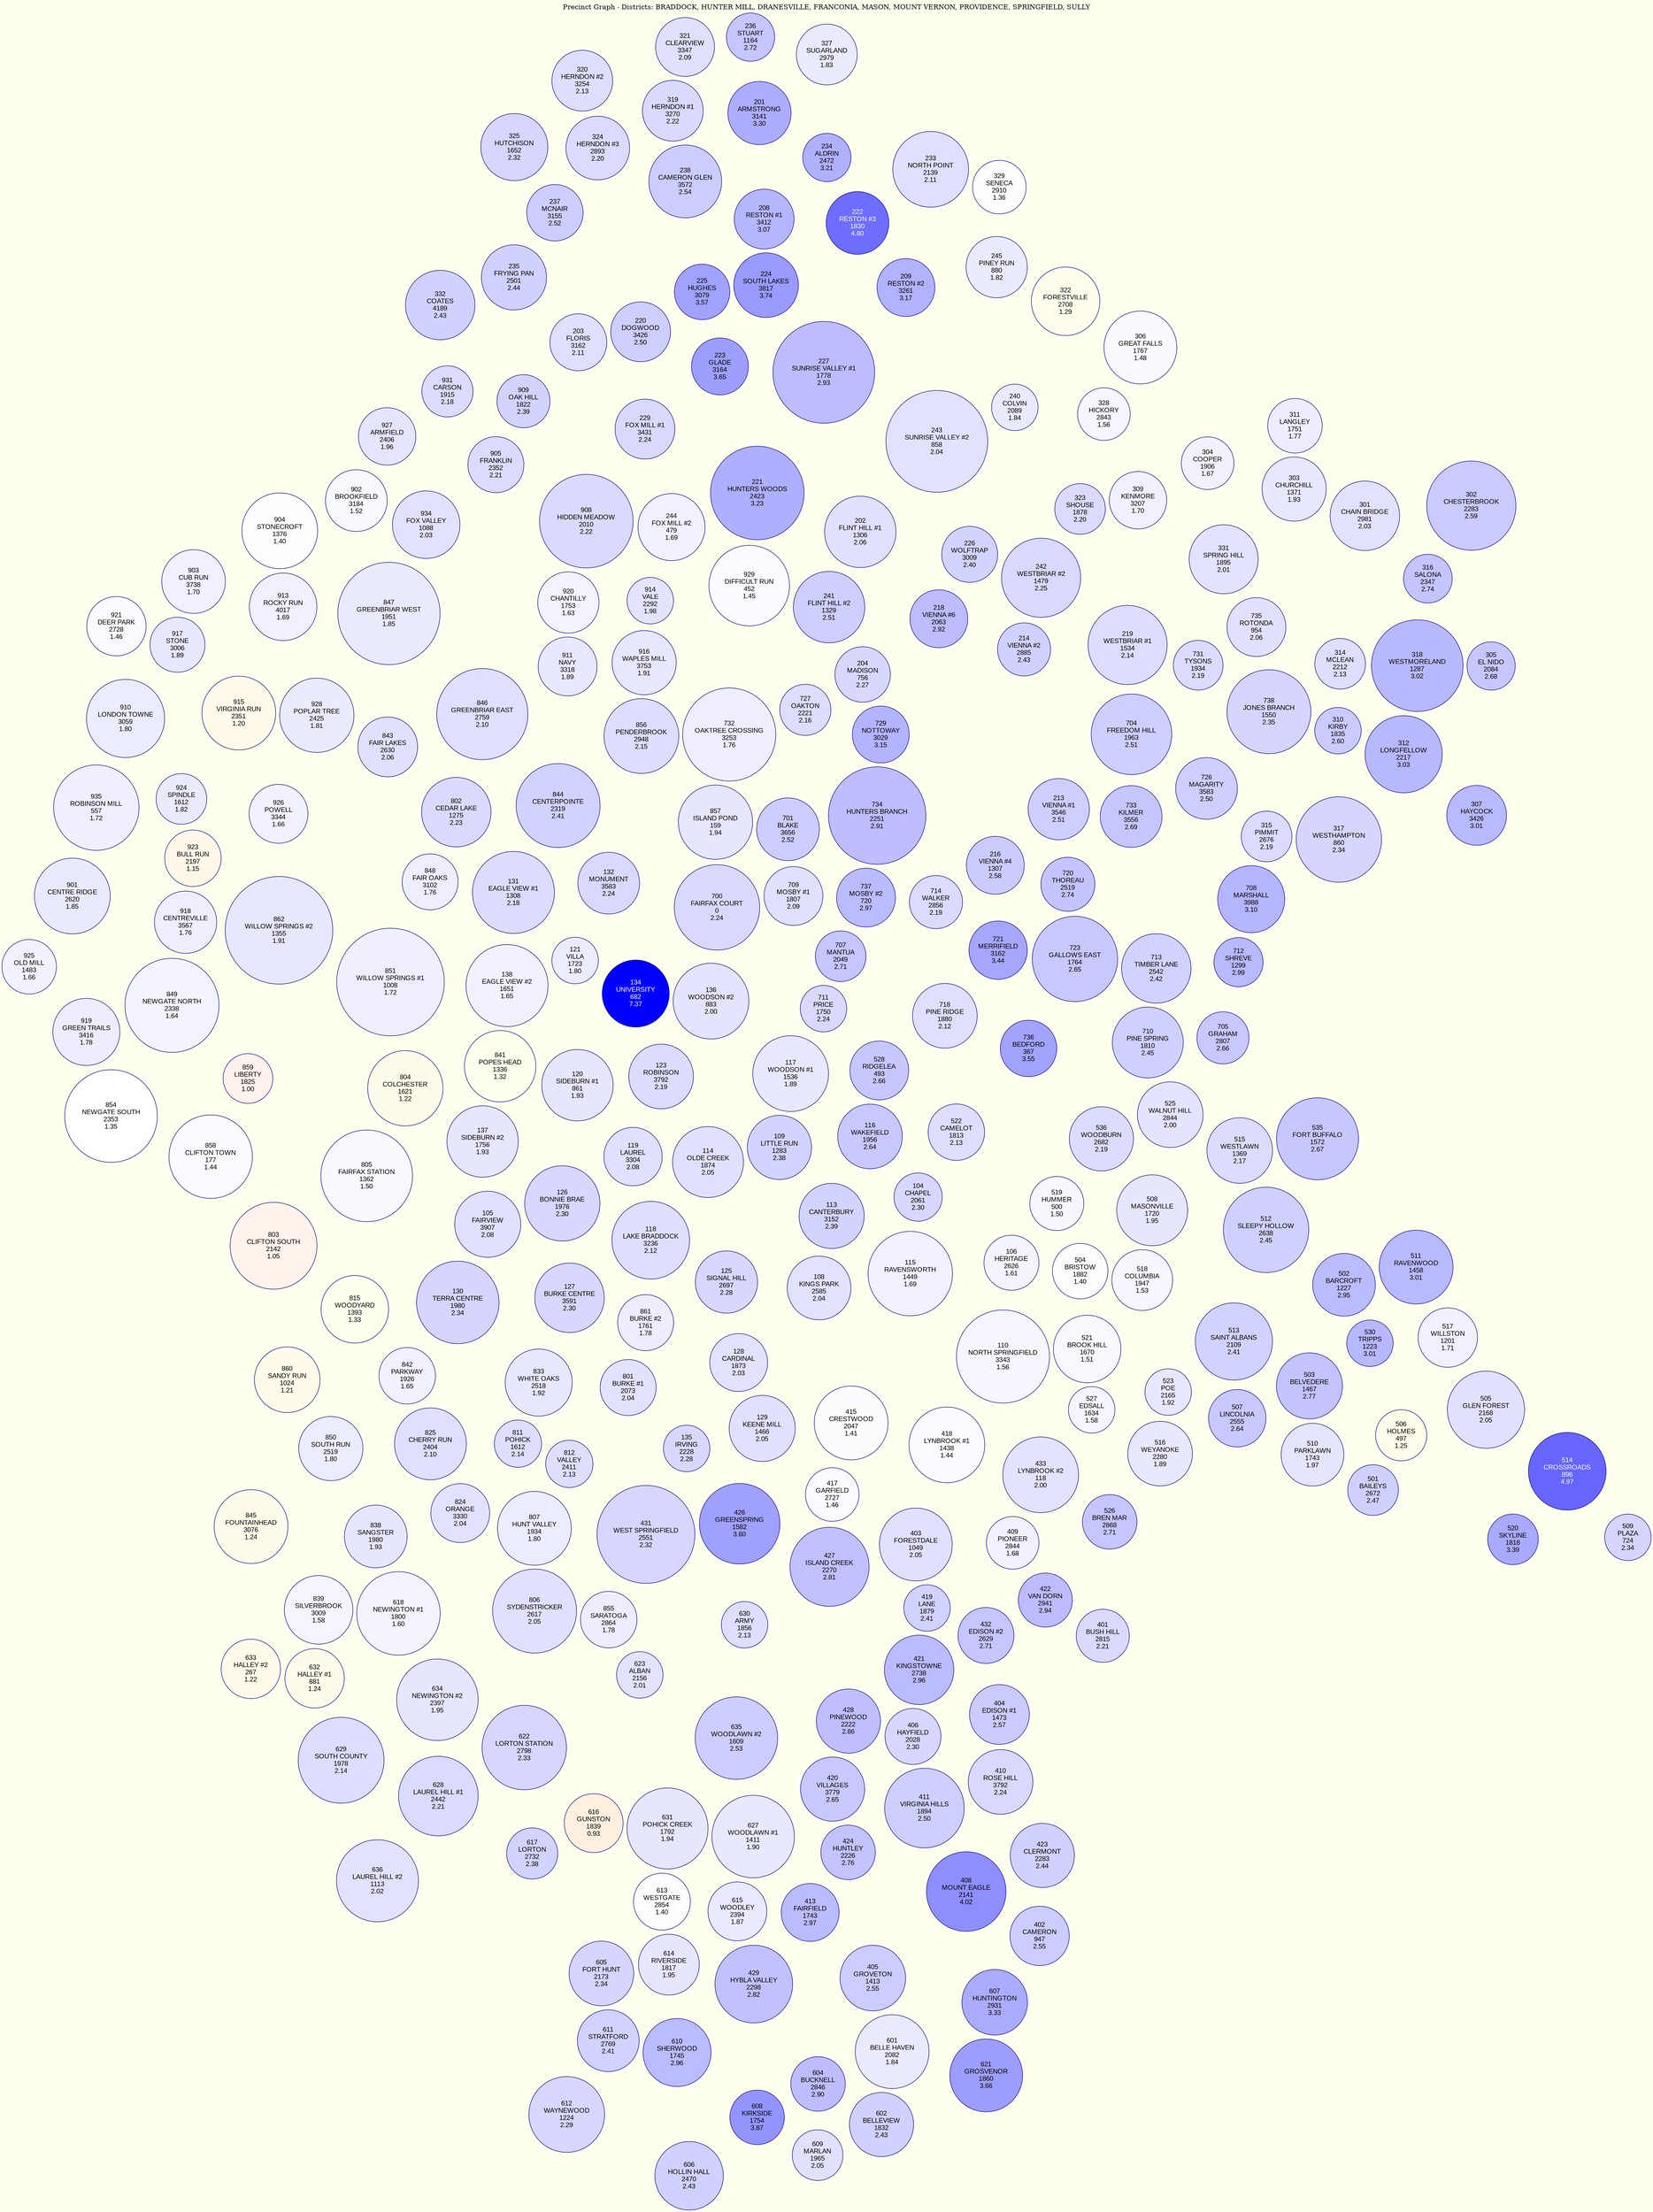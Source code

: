 strict graph G {
	graph [bb="0,0,3498.7,4712.5",
		beautify=true,
		bgcolor="#FFFFED",
		label="Precinct Graph - Districts: BRADDOCK, HUNTER MILL, DRANESVILLE, FRANCONIA, MASON, MOUNT VERNON, PROVIDENCE, SPRINGFIELD, SULLY",
		labelloc=t,
		layout=sfdp,
		lheight=0.21,
		lp="1749.4,4701",
		lwidth=15.18,
		model=subset,
		overlap=false,
		rotatation=180,
		rotation=90,
		splines=none
	];
	node [color=darkblue,
		fontname=Arial,
		label="\N",
		shape=circle,
		style=filled
	];
	edge [color="#666666"];
	subgraph BRADDOCK {
		graph [color=blue,
			label="District BRADDOCK"
		];
		104	[fillcolor="#d7d7ff",
			fontcolor=black,
			height=1.3889,
			label="104\nCHAPEL\n2061\n2.30",
			pos="1910.8,2646.5",
			width=1.3889];
		106	[fillcolor="#f4f4ff",
			fontcolor=black,
			height=1.5833,
			label="106\nHERITAGE\n2626\n1.61",
			pos="2136,2764.1",
			width=1.5833];
		104 -- 106;
		108	[fillcolor="#e2e2ff",
			fontcolor=black,
			height=1.8333,
			label="108\nKINGS PARK\n2585\n2.04",
			pos="1721.7,2805.7",
			width=1.8333];
		104 -- 108;
		113	[fillcolor="#d3d3ff",
			fontcolor=black,
			height=1.875,
			label="113\nCANTERBURY\n3152\n2.39",
			pos="1731.6,2664.1",
			width=1.875];
		104 -- 113;
		115	[fillcolor="#f1f1ff",
			fontcolor=black,
			height=2.4306,
			label="115\nRAVENSWORTH\n1449\n1.69",
			pos="1896.3,2793.5",
			width=2.4306];
		104 -- 115;
		116	[fillcolor="#c8c8ff",
			fontcolor=black,
			height=1.8611,
			label="116\nWAKEFIELD\n1956\n2.64",
			pos="1813.1,2521.4",
			width=1.8611];
		104 -- 116;
		522	[fillcolor="#dedeff",
			fontcolor=black,
			height=1.625,
			label="522\nCAMELOT\n1813\n2.13",
			pos="1973.6,2502.9",
			width=1.625];
		104 -- 522;
		110	[fillcolor="#f6f6ff",
			fontcolor=black,
			height=2.6806,
			label="110\nNORTH SPRINGFIELD\n3343\n1.56",
			pos="2091.6,2966.6",
			width=2.6806];
		106 -- 110;
		504	[fillcolor="#fdfdff",
			fontcolor=black,
			height=1.5972,
			label="504\nBRISTOW\n1882\n1.40",
			pos="2270.2,2803.3",
			width=1.5972];
		106 -- 504;
		519	[fillcolor="#f7f7ff",
			fontcolor=black,
			height=1.5556,
			label="519\nHUMMER\n500\n1.50",
			pos="2221,2614.5",
			width=1.5556];
		106 -- 519;
		521	[fillcolor="#f8f8ff",
			fontcolor=black,
			height=1.9444,
			label="521\nBROOK HILL\n1670\n1.51",
			pos="2266.9,2938.8",
			width=1.9444];
		106 -- 521;
		108 -- 113;
		108 -- 115;
		125	[fillcolor="#d7d7ff",
			fontcolor=black,
			height=1.7917,
			label="125\nSIGNAL HILL\n2697\n2.28",
			pos="1522.7,2742.9",
			width=1.7917];
		108 -- 125;
		128	[fillcolor="#e2e2ff",
			fontcolor=black,
			height=1.6667,
			label="128\nCARDINAL\n1873\n2.03",
			pos="1487.9,2909.8",
			width=1.6667];
		108 -- 128;
		113 -- 116;
		113 -- 125;
		116 -- 522;
		117	[fillcolor="#e8e8ff",
			fontcolor=black,
			height=2.1806,
			label="117\nWOODSON #1\n1536\n1.89",
			pos="1647.1,2360",
			width=2.1806];
		116 -- 117;
		528	[fillcolor="#c7c7ff",
			fontcolor=black,
			height=1.6944,
			label="528\nRIDGELEA\n493\n2.66",
			pos="1827.5,2385.3",
			width=1.6944];
		116 -- 528;
		110 -- 115;
		110 -- 521;
		415	[fillcolor="#fcfcff",
			fontcolor=black,
			height=2.125,
			label="415\nCRESTWOOD\n2047\n1.41",
			pos="1758.3,3046.8",
			width=2.125];
		110 -- 415;
		418	[fillcolor="#fbfbff",
			fontcolor=black,
			height=2.1806,
			label="418\nLYNBROOK #1\n1438\n1.44",
			pos="1992.7,3151.2",
			width=2.1806];
		110 -- 418;
		527	[fillcolor="#f5f5ff",
			fontcolor=black,
			height=1.3356,
			label="527\nEDSALL\n1634\n1.58",
			pos="2271.3,3065",
			width=1.3356];
		110 -- 527;
		861	[fillcolor="#ededff",
			fontcolor=black,
			height=1.6111,
			label="861\nBURKE #2\n1761\n1.78",
			pos="1355.4,2831.9",
			width=1.6111];
		125 -- 861;
		128 -- 861;
		128 -- 415;
		129	[fillcolor="#e1e1ff",
			fontcolor=black,
			height=1.9028,
			label="129\nKEENE MILL\n1466\n2.05",
			pos="1553.1,3046.4",
			width=1.9028];
		128 -- 129;
		135	[fillcolor="#d8d8ff",
			fontcolor=black,
			height=1.3356,
			label="135\nIRVING\n2228\n2.28",
			pos="1416.7,3070.2",
			width=1.3356];
		128 -- 135;
		801	[fillcolor="#e2e2ff",
			fontcolor=black,
			height=1.6111,
			label="801\nBURKE #1\n2073\n2.04",
			pos="1332.4,2956",
			width=1.6111];
		128 -- 801;
		117 -- 528;
		123	[fillcolor="#dcdcff",
			fontcolor=black,
			height=1.8611,
			label="123\nROBINSON\n3792\n2.19",
			pos="1354.8,2348.4",
			width=1.8611];
		117 -- 123;
		700	[fillcolor="#d9d9ff",
			fontcolor=black,
			height=2.4583,
			label="700\nFAIRFAX COURT\n0\n2.24",
			pos="1545.7,2019.8",
			width=2.4583];
		117 -- 700;
		136	[fillcolor="#e4e4ff",
			fontcolor=black,
			height=2.1806,
			label="136\nWOODSON #2\n883\n2.00",
			pos="1483.3,2194.9",
			width=2.1806];
		117 -- 136;
		711	[fillcolor="#d9d9ff",
			fontcolor=black,
			height=1.3356,
			label="711\nPRICE\n1750\n2.24",
			pos="1758.5,2220.9",
			width=1.3356];
		117 -- 711;
		105	[fillcolor="#e0e0ff",
			fontcolor=black,
			height=1.9028,
			label="105\nFAIRVIEW\n3907\n2.08",
			pos="1042.2,2704.2",
			width=1.9028];
		126	[fillcolor="#d7d7ff",
			fontcolor=black,
			height=2.1667,
			label="126\nBONNIE BRAE\n1976\n2.30",
			pos="1166.3,2549.7",
			width=2.1667];
		105 -- 126;
		127	[fillcolor="#d7d7ff",
			fontcolor=black,
			height=2,
			label="127\nBURKE CENTRE\n3591\n2.30",
			pos="1193.3,2820.3",
			width=2];
		105 -- 127;
		130	[fillcolor="#d5d5ff",
			fontcolor=black,
			height=2.375,
			label="130\nTERRA CENTRE\n1980\n2.34",
			pos="981.42,2866.3",
			width=2.375];
		105 -- 130;
		137	[fillcolor="#e6e6ff",
			fontcolor=black,
			height=2.0556,
			label="137\nSIDEBURN #2\n1756\n1.93",
			pos="998.31,2418.3",
			width=2.0556];
		105 -- 137;
		805	[fillcolor="#f8f8ff",
			fontcolor=black,
			height=2.6389,
			label="805\nFAIRFAX STATION\n1362\n1.50",
			pos="819.61,2574.5",
			width=2.6389];
		105 -- 805;
		815	[fillcolor="#ff100100",
			fontcolor=black,
			height=1.9444,
			label="815\nWOODYARD\n1393\n1.33",
			pos="795.35,2850.3",
			width=1.9444];
		105 -- 815;
		126 -- 137;
		127 -- 130;
		127 -- 861;
		833	[fillcolor="#e7e7ff",
			fontcolor=black,
			height=1.9306,
			label="833\nWHITE OAKS\n2518\n1.92",
			pos="1181.3,2970.3",
			width=1.9306];
		127 -- 833;
		130 -- 815;
		842	[fillcolor="#f2f2ff",
			fontcolor=black,
			height=1.625,
			label="842\nPARKWAY\n1926\n1.65",
			pos="860.28,3018.3",
			width=1.625];
		130 -- 842;
		841	[fillcolor="#ff100100",
			fontcolor=black,
			height=2.0556,
			label="841\nPOPES HEAD\n1336\n1.32",
			pos="1100.8,2233.6",
			width=2.0556];
		137 -- 841;
		129 -- 415;
		129 -- 135;
		431	[fillcolor="#d6d6ff",
			fontcolor=black,
			height=2.8194,
			label="431\nWEST SPRINGFIELD\n2551\n2.32",
			pos="1396.2,3227.9",
			width=2.8194];
		129 -- 431;
		135 -- 431;
		812	[fillcolor="#dedeff",
			fontcolor=black,
			height=1.3611,
			label="812\nVALLEY\n2411\n2.13",
			pos="1221.1,3167.8",
			width=1.3611];
		135 -- 812;
		109	[fillcolor="#d3d3ff",
			fontcolor=black,
			height=1.8472,
			label="109\nLITTLE RUN\n1283\n2.38",
			pos="1622.8,2522",
			width=1.8472];
		109 -- 113;
		109 -- 116;
		109 -- 117;
		114	[fillcolor="#e1e1ff",
			fontcolor=black,
			height=2.0417,
			label="114\nOLDE CREEK\n1874\n2.05",
			pos="1472.5,2497",
			width=2.0417];
		109 -- 114;
		118	[fillcolor="#dedeff",
			fontcolor=black,
			height=2.2361,
			label="118\nLAKE BRADDOCK\n3236\n2.12",
			pos="1355.7,2685.3",
			width=2.2361];
		109 -- 118;
		114 -- 117;
		114 -- 118;
		114 -- 123;
		118 -- 125;
		118 -- 126;
		118 -- 127;
		118 -- 861;
		118 -- 123;
		119	[fillcolor="#e0e0ff",
			fontcolor=black,
			height=1.6806,
			label="119\nLAUREL\n3304\n2.08",
			pos="1312.8,2534.3",
			width=1.6806];
		118 -- 119;
		123 -- 136;
		134	[fillcolor="#0000ff",
			fontcolor=white,
			height=1.9306,
			label="134\nUNIVERSITY\n682\n7.37",
			pos="1305.4,2203.4",
			width=1.9306];
		123 -- 134;
		136 -- 700;
		119 -- 126;
		119 -- 123;
		120	[fillcolor="#e6e6ff",
			fontcolor=black,
			height=2.0556,
			label="120\nSIDEBURN #1\n861\n1.93",
			pos="1180.5,2389.7",
			width=2.0556];
		119 -- 120;
		134 -- 700;
		134 -- 136;
		120 -- 126;
		120 -- 137;
		120 -- 841;
		120 -- 123;
		120 -- 134;
		121	[fillcolor="#ececff",
			fontcolor=black,
			height=1.3356,
			label="121\nVILLA\n1723\n1.80",
			pos="1231.1,2053.5",
			width=1.3356];
		121 -- 700;
		121 -- 134;
		132	[fillcolor="#d9d9ff",
			fontcolor=black,
			height=1.7778,
			label="132\nMONUMENT\n3583\n2.24",
			pos="1317.3,1904.3",
			width=1.7778];
		121 -- 132;
		138	[fillcolor="#f2f2ff",
			fontcolor=black,
			height=2.3611,
			label="138\nEAGLE VIEW #2\n1651\n1.65",
			pos="1077.5,2066.5",
			width=2.3611];
		121 -- 138;
		132 -- 700;
		132 -- 138;
		848	[fillcolor="#eeeeff",
			fontcolor=black,
			height=1.6111,
			label="848\nFAIR OAKS\n3102\n1.76",
			pos="953.64,1856.4",
			width=1.6111];
		132 -- 848;
		844	[fillcolor="#d2d2ff",
			fontcolor=black,
			height=2.4167,
			label="844\nCENTERPOINTE\n2319\n2.41",
			pos="1196.7,1708.4",
			width=2.4167];
		132 -- 844;
		856	[fillcolor="#ddddff",
			fontcolor=black,
			height=2.1528,
			label="856\nPENDERBROOK\n2948\n2.15",
			pos="1369.4,1727",
			width=2.1528];
		132 -- 856;
		138 -- 848;
		804	[fillcolor="#ff104104",
			fontcolor=black,
			height=2.1667,
			label="804\nCOLCHESTER\n1621\n1.22",
			pos="849.79,2250.3",
			width=2.1667];
		138 -- 804;
		851	[fillcolor="#efefff",
			fontcolor=black,
			height=3.0972,
			label="851\nWILLOW SPRINGS #1\n1008\n1.72",
			pos="819.38,2041.3",
			width=3.0972];
		138 -- 851;
		131	[fillcolor="#dcdcff",
			fontcolor=black,
			height=2.3611,
			label="131\nEAGLE VIEW #1\n1308\n2.18",
			pos="1112.3,1888.5",
			width=2.3611];
		131 -- 132;
		131 -- 138;
		131 -- 848;
	}
	subgraph HUNTERMILL {
		graph [color=blue,
			label="District HUNTER MILL"
		];
		201	[fillcolor="#adadff",
			fontcolor=black,
			height=1.8194,
			label="201\nARMSTRONG\n3141\n3.30",
			pos="1659.1,254.12",
			width=1.8194];
		233	[fillcolor="#dfdfff",
			fontcolor=black,
			height=2.1806,
			label="233\nNORTH POINT\n2139\n2.11",
			pos="1997.4,385.86",
			width=2.1806];
		201 -- 233;
		234	[fillcolor="#b0b0ff",
			fontcolor=black,
			height=1.3889,
			label="234\nALDRIN\n2472\n3.21",
			pos="1791.3,370.02",
			width=1.3889];
		201 -- 234;
		236	[fillcolor="#c5c5ff",
			fontcolor=black,
			height=1.3889,
			label="236\nSTUART\n1164\n2.72",
			pos="1645.8,61.377",
			width=1.3889];
		201 -- 236;
		238	[fillcolor="#ccccff",
			fontcolor=black,
			height=2.0972,
			label="238\nCAMERON GLEN\n3572\n2.54",
			pos="1509.8,400.18",
			width=2.0972];
		201 -- 238;
		327	[fillcolor="#ebebff",
			fontcolor=black,
			height=1.75,
			label="327\nSUGARLAND\n2979\n1.83",
			pos="1797.9,140.54",
			width=1.75];
		201 -- 327;
		233 -- 234;
		233 -- 327;
		245	[fillcolor="#ebebff",
			fontcolor=black,
			height=1.7639,
			label="245\nPINEY RUN\n880\n1.82",
			pos="2094.2,793.2",
			width=1.7639];
		233 -- 245;
		329	[fillcolor="#fffefe",
			fontcolor=black,
			height=1.5417,
			label="329\nSENECA\n2910\n1.36",
			pos="2150.9,420.12",
			width=1.5417];
		233 -- 329;
		208	[fillcolor="#b6b6ff",
			fontcolor=black,
			height=1.7222,
			label="208\nRESTON #1\n3412\n3.07",
			pos="1660.8,495.91",
			width=1.7222];
		234 -- 208;
		236 -- 327;
		319	[fillcolor="#dadaff",
			fontcolor=black,
			height=1.75,
			label="319\nHERNDON #1\n3270\n2.22",
			pos="1485.2,205.04",
			width=1.75];
		236 -- 319;
		324	[fillcolor="#dbdbff",
			fontcolor=black,
			height=1.8333,
			label="324\nHERNDON #3\n2893\n2.20",
			pos="1358.6,398.5",
			width=1.8333];
		238 -- 324;
		245 -- 329;
		240	[fillcolor="#eaeaff",
			fontcolor=black,
			height=1.3356,
			label="240\nCOLVIN\n2089\n1.84",
			pos="2126.6,993.05",
			width=1.3356];
		245 -- 240;
		322	[fillcolor="#ff101101",
			fontcolor=black,
			height=1.9722,
			label="322\nFORESTVILLE\n2708\n1.29",
			pos="2236.8,818.49",
			width=1.9722];
		245 -- 322;
		208 -- 238;
		209	[fillcolor="#b2b2ff",
			fontcolor=black,
			height=1.6667,
			label="209\nRESTON #2\n3261\n3.17",
			pos="1935.3,652.64",
			width=1.6667];
		208 -- 209;
		222	[fillcolor="#6d6dff",
			fontcolor=white,
			height=1.8056,
			label="222\nRESTON #3\n1830\n4.80",
			pos="1842.1,500.2",
			width=1.8056];
		208 -- 222;
		224	[fillcolor="#9a9aff",
			fontcolor=black,
			height=1.8611,
			label="224\nSOUTH LAKES\n3817\n3.74",
			pos="1654.7,633.02",
			width=1.8611];
		208 -- 224;
		202	[fillcolor="#e1e1ff",
			fontcolor=black,
			height=2.0556,
			label="202\nFLINT HILL #1\n1306\n2.06",
			pos="1880,1220.4",
			width=2.0556];
		218	[fillcolor="#bcbcff",
			fontcolor=black,
			height=1.6667,
			label="218\nVIENNA #6\n2063\n2.92",
			pos="2008.6,1450",
			width=1.6667];
		202 -- 218;
		221	[fillcolor="#afafff",
			fontcolor=black,
			height=2.6944,
			label="221\nHUNTERS WOODS\n2423\n3.23",
			pos="1681.3,1114.3",
			width=2.6944];
		202 -- 221;
		226	[fillcolor="#d3d3ff",
			fontcolor=black,
			height=1.6111,
			label="226\nWOLFTRAP\n3009\n2.40",
			pos="2045.3,1246.7",
			width=1.6111];
		202 -- 226;
		241	[fillcolor="#ceceff",
			fontcolor=black,
			height=2.0556,
			label="241\nFLINT HILL #2\n1329\n2.51",
			pos="1818.7,1376.5",
			width=2.0556];
		202 -- 241;
		243	[fillcolor="#e2e2ff",
			fontcolor=black,
			height=2.9306,
			label="243\nSUNRISE VALLEY #2\n858\n2.04",
			pos="1964.9,1032.8",
			width=2.9306];
		202 -- 243;
		218 -- 241;
		229	[fillcolor="#d9d9ff",
			fontcolor=black,
			height=1.7222,
			label="229\nFOX MILL #1\n3431\n2.24",
			pos="1449.1,989.57",
			width=1.7222];
		221 -- 229;
		227	[fillcolor="#bcbcff",
			fontcolor=black,
			height=2.9306,
			label="227\nSUNRISE VALLEY #1\n1778\n2.93",
			pos="1760.7,813.64",
			width=2.9306];
		221 -- 227;
		223	[fillcolor="#9e9eff",
			fontcolor=black,
			height=1.6389,
			label="223\nGLADE\n3164\n3.65",
			pos="1579.4,803.03",
			width=1.6389];
		221 -- 223;
		244	[fillcolor="#f1f1ff",
			fontcolor=black,
			height=1.9306,
			label="244\nFOX MILL #2\n479\n1.69",
			pos="1492.2,1184",
			width=1.9306];
		221 -- 244;
		914	[fillcolor="#e4e4ff",
			fontcolor=black,
			height=1.3356,
			label="914\nVALE\n2292\n1.98",
			pos="1429.3,1364.6",
			width=1.3356];
		221 -- 914;
		929	[fillcolor="#fbfbff",
			fontcolor=black,
			height=2.3194,
			label="929\nDIFFICULT RUN\n452\n1.45",
			pos="1653.2,1337.1",
			width=2.3194];
		221 -- 929;
		226 -- 243;
		226 -- 240;
		242	[fillcolor="#d9d9ff",
			fontcolor=black,
			height=2.2778,
			label="242\nWESTBRIAR #2\n1479\n2.25",
			pos="2193.4,1298.3",
			width=2.2778];
		226 -- 242;
		241 -- 929;
		727	[fillcolor="#ddddff",
			fontcolor=black,
			height=1.4722,
			label="727\nOAKTON\n2221\n2.16",
			pos="1758.3,1559",
			width=1.4722];
		241 -- 727;
		229 -- 244;
		220	[fillcolor="#ceceff",
			fontcolor=black,
			height=1.7222,
			label="220\nDOGWOOD\n3426\n2.50",
			pos="1385,740.07",
			width=1.7222];
		229 -- 220;
		908	[fillcolor="#dadaff",
			fontcolor=black,
			height=2.6944,
			label="908\nHIDDEN MEADOW\n2010\n2.22",
			pos="1317.6,1184.1",
			width=2.6944];
		229 -- 908;
		227 -- 243;
		223 -- 227;
		223 -- 224;
		225	[fillcolor="#a1a1ff",
			fontcolor=black,
			height=1.5972,
			label="225\nHUGHES\n3079\n3.57",
			pos="1514.6,664.96",
			width=1.5972];
		223 -- 225;
		244 -- 914;
		240 -- 243;
		309	[fillcolor="#f0f0ff",
			fontcolor=black,
			height=1.6528,
			label="309\nKENMORE\n3207\n1.70",
			pos="2409.2,1151",
			width=1.6528];
		240 -- 309;
		323	[fillcolor="#dbdbff",
			fontcolor=black,
			height=1.4583,
			label="323\nSHOUSE\n1878\n2.20",
			pos="2270.5,1155.5",
			width=1.4583];
		240 -- 323;
		328	[fillcolor="#f6f6ff",
			fontcolor=black,
			height=1.5139,
			label="328\nHICKORY\n2843\n1.56",
			pos="2298.8,1028.8",
			width=1.5139];
		240 -- 328;
		242 -- 323;
		203	[fillcolor="#dfdfff",
			fontcolor=black,
			height=1.6389,
			label="203\nFLORIS\n3162\n2.11",
			pos="1300.8,878.19",
			width=1.6389];
		203 -- 229;
		235	[fillcolor="#d1d1ff",
			fontcolor=black,
			height=1.875,
			label="235\nFRYING PAN\n2501\n2.44",
			pos="1239.6,696.2",
			width=1.875];
		203 -- 235;
		332	[fillcolor="#d1d1ff",
			fontcolor=black,
			height=2,
			label="332\nCOATES\n4189\n2.43",
			pos="1081.9,779.25",
			width=2];
		203 -- 332;
		909	[fillcolor="#d3d3ff",
			fontcolor=black,
			height=1.5278,
			label="909\nOAK HILL\n1822\n2.39",
			pos="1247,1024",
			width=1.5278];
		203 -- 909;
		931	[fillcolor="#dcdcff",
			fontcolor=black,
			height=1.4722,
			label="931\nCARSON\n1915\n2.18",
			pos="1006.9,912.38",
			width=1.4722];
		203 -- 931;
		235 -- 324;
		235 -- 332;
		237	[fillcolor="#cdcdff",
			fontcolor=black,
			height=1.625,
			label="237\nMCNAIR\n3155\n2.52",
			pos="1256,562.12",
			width=1.625];
		235 -- 237;
		220 -- 238;
		220 -- 208;
		220 -- 324;
		220 -- 221;
		220 -- 223;
		220 -- 203;
		220 -- 235;
		220 -- 237;
		220 -- 225;
		237 -- 324;
		237 -- 332;
		204	[fillcolor="#d8d8ff",
			fontcolor=black,
			height=1.5972,
			label="204\nMADISON\n756\n2.27",
			pos="1879,1516",
			width=1.5972];
		204 -- 218;
		204 -- 241;
		204 -- 727;
		729	[fillcolor="#b3b3ff",
			fontcolor=black,
			height=1.6389,
			label="729\nNOTTOWAY\n3029\n3.15",
			pos="1914.3,1640.6",
			width=1.6389];
		204 -- 729;
		209 -- 233;
		209 -- 245;
		209 -- 227;
		209 -- 240;
		209 -- 222;
		209 -- 224;
		222 -- 234;
		224 -- 227;
		224 -- 220;
		224 -- 225;
		213	[fillcolor="#ceceff",
			fontcolor=black,
			height=1.7639,
			label="213\nVIENNA #1\n3546\n2.51",
			pos="2202.2,1825.7",
			width=1.7639];
		213 -- 218;
		214	[fillcolor="#d1d1ff",
			fontcolor=black,
			height=1.5278,
			label="214\nVIENNA #2\n2885\n2.43",
			pos="2137.8,1443.8",
			width=1.5278];
		213 -- 214;
		216	[fillcolor="#cbcbff",
			fontcolor=black,
			height=1.6667,
			label="216\nVIENNA #4\n1307\n2.58",
			pos="2169.3,1959",
			width=1.6667];
		213 -- 216;
		704	[fillcolor="#ceceff",
			fontcolor=black,
			height=2.3194,
			label="704\nFREEDOM HILL\n1963\n2.51",
			pos="2381.9,1657.6",
			width=2.3194];
		213 -- 704;
		720	[fillcolor="#c4c4ff",
			fontcolor=black,
			height=1.5556,
			label="720\nTHOREAU\n2519\n2.74",
			pos="2295.2,1956.4",
			width=1.5556];
		213 -- 720;
		733	[fillcolor="#c6c6ff",
			fontcolor=black,
			height=1.7778,
			label="733\nKILMER\n3556\n2.69",
			pos="2361.4,1820.9",
			width=1.7778];
		213 -- 733;
		214 -- 202;
		214 -- 218;
		214 -- 226;
		214 -- 242;
		219	[fillcolor="#ddddff",
			fontcolor=black,
			height=2.2778,
			label="219\nWESTBRIAR #1\n1534\n2.14",
			pos="2366.4,1442",
			width=2.2778];
		214 -- 219;
		216 -- 720;
		714	[fillcolor="#dbdbff",
			fontcolor=black,
			height=1.5278,
			label="714\nWALKER\n2856\n2.19",
			pos="1991,1972.7",
			width=1.5278];
		216 -- 714;
		219 -- 242;
		219 -- 704;
		731	[fillcolor="#dbdbff",
			fontcolor=black,
			height=1.4306,
			label="731\nTYSONS\n1934\n2.19",
			pos="2508.4,1500.1",
			width=1.4306];
		219 -- 731;
	}
	subgraph DRANESVILLE {
		graph [color=blue,
			label="District DRANESVILLE"
		];
		201;
		327;
		201 -- 327;
		233;
		233 -- 327;
		329;
		233 -- 329;
		236;
		236 -- 327;
		319;
		236 -- 319;
		238;
		324;
		238 -- 324;
		327 -- 329;
		245;
		245 -- 329;
		322;
		245 -- 322;
		319 -- 327;
		319 -- 324;
		320	[fillcolor="#dedeff",
			fontcolor=black,
			height=1.75,
			label="320\nHERNDON #2\n3254\n2.13",
			pos="1339.5,239.3",
			width=1.75];
		319 -- 320;
		321	[fillcolor="#e0e0ff",
			fontcolor=black,
			height=1.6944,
			label="321\nCLEARVIEW\n3347\n2.09",
			pos="1516.4,61",
			width=1.6944];
		319 -- 321;
		332;
		324 -- 332;
		325	[fillcolor="#d6d6ff",
			fontcolor=black,
			height=1.9306,
			label="325\nHUTCHISON\n1652\n2.32",
			pos="1189.3,425.44",
			width=1.9306];
		324 -- 325;
		240;
		309;
		240 -- 309;
		323;
		240 -- 323;
		328;
		240 -- 328;
		242;
		242 -- 323;
		203;
		203 -- 332;
		235;
		235 -- 332;
		927	[fillcolor="#e5e5ff",
			fontcolor=black,
			height=1.6528,
			label="927\nARMFIELD\n2406\n1.96",
			pos="885.92,991.75",
			width=1.6528];
		332 -- 927;
		220;
		220 -- 324;
		237;
		237 -- 324;
		237 -- 332;
		309 -- 323;
		309 -- 328;
		731;
		309 -- 731;
		331	[fillcolor="#e3e3ff",
			fontcolor=black,
			height=1.9861,
			label="331\nSPRING HILL\n1895\n2.01",
			pos="2622.3,1284.7",
			width=1.9861];
		309 -- 331;
		219;
		323 -- 219;
		322 -- 329;
		322 -- 328;
		325 -- 332;
		320 -- 324;
		320 -- 325;
		320 -- 321;
		321 -- 327;
		738	[fillcolor="#d5d5ff",
			fontcolor=black,
			height=2.4167,
			label="738\nJONES BRANCH\n1550\n2.35",
			pos="2659.4,1581.4",
			width=2.4167];
		331 -- 738;
		301	[fillcolor="#e2e2ff",
			fontcolor=black,
			height=2,
			label="301\nCHAIN BRIDGE\n2981\n2.03",
			pos="2915.1,1292",
			width=2];
		302	[fillcolor="#cacaff",
			fontcolor=black,
			height=2.5694,
			label="302\nCHESTERBROOK\n2283\n2.59",
			pos="3209.7,1286.5",
			width=2.5694];
		301 -- 302;
		303	[fillcolor="#e7e7ff",
			fontcolor=black,
			height=1.8472,
			label="303\nCHURCHILL\n1371\n1.93",
			pos="2768.4,1209.9",
			width=1.8472];
		301 -- 303;
		311	[fillcolor="#ededff",
			fontcolor=black,
			height=1.5694,
			label="311\nLANGLEY\n1751\n1.77",
			pos="2778.7,1078.6",
			width=1.5694];
		301 -- 311;
		314	[fillcolor="#dedeff",
			fontcolor=black,
			height=1.4583,
			label="314\nMCLEAN\n2212\n2.13",
			pos="2807.2,1528.9",
			width=1.4583];
		301 -- 314;
		316	[fillcolor="#c4c4ff",
			fontcolor=black,
			height=1.4028,
			label="316\nSALONA\n2347\n2.74",
			pos="3110.9,1437.7",
			width=1.4028];
		301 -- 316;
		302 -- 316;
		305	[fillcolor="#c7c7ff",
			fontcolor=black,
			height=1.3889,
			label="305\nEL NIDO\n2084\n2.68",
			pos="3116.7,1599.8",
			width=1.3889];
		302 -- 305;
		303 -- 311;
		303 -- 314;
		304	[fillcolor="#f2f2ff",
			fontcolor=black,
			height=1.5139,
			label="304\nCOOPER\n1906\n1.67",
			pos="2537.5,1057.8",
			width=1.5139];
		303 -- 304;
		314 -- 331;
		318	[fillcolor="#b8b8ff",
			fontcolor=black,
			height=2.6389,
			label="318\nWESTMORELAND\n1287\n3.02",
			pos="2963,1591.3",
			width=2.6389];
		314 -- 318;
		726	[fillcolor="#ceceff",
			fontcolor=black,
			height=1.7778,
			label="726\nMAGARITY\n3583\n2.50",
			pos="2548.2,1740.5",
			width=1.7778];
		314 -- 726;
		316 -- 318;
		305 -- 316;
		305 -- 318;
		307	[fillcolor="#b9b9ff",
			fontcolor=black,
			height=1.7222,
			label="307\nHAYCOCK\n3426\n3.01",
			pos="3095.1,1917.7",
			width=1.7222];
		305 -- 307;
		312	[fillcolor="#b8b8ff",
			fontcolor=black,
			height=2.2222,
			label="312\nLONGFELLOW\n2217\n3.03",
			pos="2945,1784.2",
			width=2.2222];
		305 -- 312;
		304 -- 309;
		304 -- 328;
		304 -- 331;
		304 -- 311;
		306	[fillcolor="#f9f9ff",
			fontcolor=black,
			height=2.0972,
			label="306\nGREAT FALLS\n1767\n1.48",
			pos="2393.4,887.46",
			width=2.0972];
		304 -- 306;
		307 -- 312;
		317	[fillcolor="#d5d5ff",
			fontcolor=black,
			height=2.4583,
			label="317\nWESTHAMPTON\n860\n2.34",
			pos="2815,1961.1",
			width=2.4583];
		307 -- 317;
		312 -- 318;
		312 -- 317;
		306 -- 328;
		306 -- 322;
		708	[fillcolor="#b5b5ff",
			fontcolor=black,
			height=1.9306,
			label="708\nMARSHALL\n3988\n3.10",
			pos="2589.7,1996.6",
			width=1.9306];
		317 -- 708;
		310	[fillcolor="#cacaff",
			fontcolor=black,
			height=1.3356,
			label="310\nKIRBY\n1835\n2.60",
			pos="2804.6,1704.9",
			width=1.3356];
		310 -- 314;
		310 -- 318;
		310 -- 312;
		315	[fillcolor="#dbdbff",
			fontcolor=black,
			height=1.4583,
			label="315\nPIMMIT\n2676\n2.19",
			pos="2665.9,1865.1",
			width=1.4583];
		310 -- 315;
		315 -- 726;
		315 -- 317;
		315 -- 708;
	}
	subgraph FRANCONIA {
		graph [color=blue,
			label="District FRANCONIA"
		];
		110;
		415;
		110 -- 415;
		128;
		128 -- 415;
		418;
		415 -- 418;
		417	[fillcolor="#fafaff",
			fontcolor=black,
			height=1.5417,
			label="417\nGARFIELD\n2727\n1.46",
			pos="1790.4,3187.2",
			width=1.5417];
		415 -- 417;
		433	[fillcolor="#e3e3ff",
			fontcolor=black,
			height=2.1806,
			label="433\nLYNBROOK #2\n118\n2.00",
			pos="2176.1,3199.6",
			width=2.1806];
		418 -- 433;
		527;
		129;
		129 -- 415;
		431;
		129 -- 431;
		135;
		135 -- 431;
		812;
		431 -- 812;
		623	[fillcolor="#e3e3ff",
			fontcolor=black,
			height=1.3356,
			label="623\nALBAN\n2156\n2.01",
			pos="1355.9,3657.7",
			width=1.3356];
		431 -- 623;
		855	[fillcolor="#ededff",
			fontcolor=black,
			height=1.625,
			label="855\nSARATOGA\n2864\n1.78",
			pos="1256.2,3444.7",
			width=1.625];
		431 -- 855;
		417 -- 418;
		417 -- 431;
		417 -- 623;
		426	[fillcolor="#a0a0ff",
			fontcolor=black,
			height=2.3194,
			label="426\nGREENSPRING\n1582\n3.60",
			pos="1597.3,3223.1",
			width=2.3194];
		417 -- 426;
		427	[fillcolor="#c1c1ff",
			fontcolor=black,
			height=2.2778,
			label="427\nISLAND CREEK\n2270\n2.81",
			pos="1771.1,3333.7",
			width=2.2778];
		417 -- 427;
		630	[fillcolor="#dedeff",
			fontcolor=black,
			height=1.3356,
			label="630\nARMY\n1856\n2.13",
			pos="1602.3,3472.6",
			width=1.3356];
		417 -- 630;
		433 -- 527;
		401	[fillcolor="#dadaff",
			fontcolor=black,
			height=1.5278,
			label="401\nBUSH HILL\n2815\n2.21",
			pos="2341.4,3541.6",
			width=1.5278];
		410	[fillcolor="#d9d9ff",
			fontcolor=black,
			height=1.8611,
			label="410\nROSE HILL\n3792\n2.24",
			pos="2136.1,3838.7",
			width=1.8611];
		401 -- 410;
		422	[fillcolor="#bcbcff",
			fontcolor=black,
			height=1.5556,
			label="422\nVAN DORN\n2941\n2.94",
			pos="2222.3,3459.2",
			width=1.5556];
		401 -- 422;
		423	[fillcolor="#d1d1ff",
			fontcolor=black,
			height=1.8472,
			label="423\nCLERMONT\n2283\n2.44",
			pos="2207.4,3991",
			width=1.8472];
		401 -- 423;
		526	[fillcolor="#c5c5ff",
			fontcolor=black,
			height=1.5694,
			label="526\nBREN MAR\n2868\n2.71",
			pos="2323.7,3314.1",
			width=1.5694];
		401 -- 526;
		410 -- 423;
		420	[fillcolor="#c8c8ff",
			fontcolor=black,
			height=1.8472,
			label="420\nVILLAGES\n3779\n2.65",
			pos="1738.2,3879.3",
			width=1.8472];
		410 -- 420;
		411	[fillcolor="#ceceff",
			fontcolor=black,
			height=2.2917,
			label="411\nVIRGINIA HILLS\n1894\n2.50",
			pos="1919.8,3927",
			width=2.2917];
		410 -- 411;
		432	[fillcolor="#c5c5ff",
			fontcolor=black,
			height=1.6111,
			label="432\nEDISON #2\n2629\n2.71",
			pos="2100.2,3542.4",
			width=1.6111];
		422 -- 432;
		408	[fillcolor="#8e8eff",
			fontcolor=black,
			height=2.2917,
			label="408\nMOUNT EAGLE\n2141\n4.02",
			pos="2020.9,4100.3",
			width=2.2917];
		423 -- 408;
		420 -- 427;
		420 -- 630;
		421	[fillcolor="#bbbbff",
			fontcolor=black,
			height=2,
			label="421\nKINGSTOWNE\n2738\n2.96",
			pos="1962.1,3599.2",
			width=2];
		420 -- 421;
		635	[fillcolor="#cdcdff",
			fontcolor=black,
			height=2.375,
			label="635\nWOODLAWN #2\n1609\n2.53",
			pos="1540.7,3802.6",
			width=2.375];
		420 -- 635;
		411 -- 423;
		406	[fillcolor="#d7d7ff",
			fontcolor=black,
			height=1.6111,
			label="406\nHAYFIELD\n2028\n2.30",
			pos="1997.4,3737.6",
			width=1.6111];
		411 -- 406;
		408 -- 411;
		607	[fillcolor="#ababff",
			fontcolor=black,
			height=1.8889,
			label="607\nHUNTINGTON\n2931\n3.33",
			pos="2089.9,4314.1",
			width=1.8889];
		408 -- 607;
		402	[fillcolor="#ccccff",
			fontcolor=black,
			height=1.7083,
			label="402\nCAMERON\n947\n2.55",
			pos="2172.9,4176.4",
			width=1.7083];
		402 -- 423;
		402 -- 408;
		402 -- 607;
		621	[fillcolor="#9d9dff",
			fontcolor=black,
			height=2.0972,
			label="621\nGROSVENOR\n1860\n3.66",
			pos="2081.2,4465.8",
			width=2.0972];
		402 -- 621;
		403	[fillcolor="#e1e1ff",
			fontcolor=black,
			height=2.0972,
			label="403\nFORESTDALE\n1049\n2.05",
			pos="1937.6,3330.9",
			width=2.0972];
		403 -- 417;
		403 -- 432;
		409	[fillcolor="#f1f1ff",
			fontcolor=black,
			height=1.5139,
			label="409\nPIONEER\n2844\n1.68",
			pos="2127.3,3340.7",
			width=1.5139];
		403 -- 409;
		409 -- 417;
		409 -- 433;
		409 -- 422;
		409 -- 526;
		426 -- 431;
		427 -- 630;
		404	[fillcolor="#cbcbff",
			fontcolor=black,
			height=1.7222,
			label="404\nEDISON #1\n1473\n2.57",
			pos="2125.5,3701.5",
			width=1.7222];
		404 -- 410;
		404 -- 422;
		404 -- 420;
		404 -- 432;
		404 -- 421;
		421 -- 432;
		421 -- 427;
		405	[fillcolor="#ccccff",
			fontcolor=black,
			height=1.8889,
			label="405\nGROVETON\n1413\n2.55",
			pos="1853.9,4243",
			width=1.8889];
		405 -- 411;
		405 -- 408;
		424	[fillcolor="#c3c3ff",
			fontcolor=black,
			height=1.5694,
			label="424\nHUNTLEY\n2226\n2.76",
			pos="1749.8,4010.7",
			width=1.5694];
		405 -- 424;
		429	[fillcolor="#c1c1ff",
			fontcolor=black,
			height=2.2361,
			label="429\nHYBLA VALLEY\n2298\n2.82",
			pos="1633,4289.4",
			width=2.2361];
		405 -- 429;
		604	[fillcolor="#bdbdff",
			fontcolor=black,
			height=1.5694,
			label="604\nBUCKNELL\n2846\n2.90",
			pos="1780,4435.7",
			width=1.5694];
		405 -- 604;
		601	[fillcolor="#eaeaff",
			fontcolor=black,
			height=2.125,
			label="601\nBELLE HAVEN\n2082\n1.84",
			pos="1921.1,4395.5",
			width=2.125];
		405 -- 601;
		424 -- 411;
		424 -- 635;
		424 -- 429;
		428	[fillcolor="#bfbfff",
			fontcolor=black,
			height=1.8472,
			label="428\nPINEWOOD\n2222\n2.86",
			pos="1815.6,3738.3",
			width=1.8472];
		424 -- 428;
		627	[fillcolor="#e8e8ff",
			fontcolor=black,
			height=2.375,
			label="627\nWOODLAWN #1\n1411\n1.90",
			pos="1578.1,3985.2",
			width=2.375];
		424 -- 627;
		429 -- 604;
		608	[fillcolor="#9494ff",
			fontcolor=black,
			height=1.5694,
			label="608\nKIRKSIDE\n1754\n3.87",
			pos="1659,4490.9",
			width=1.5694];
		429 -- 608;
		610	[fillcolor="#bbbbff",
			fontcolor=black,
			height=1.9583,
			label="610\nSHERWOOD\n1745\n2.96",
			pos="1520.7,4448.5",
			width=1.9583];
		429 -- 610;
		406 -- 410;
		406 -- 420;
		406 -- 635;
		406 -- 424;
		428 -- 403;
		428 -- 627;
		615	[fillcolor="#e9e9ff",
			fontcolor=black,
			height=1.6944,
			label="615\nWOODLEY\n2394\n1.87",
			pos="1561.7,4139.8",
			width=1.6944];
		428 -- 615;
		413	[fillcolor="#bbbbff",
			fontcolor=black,
			height=1.6667,
			label="413\nFAIRFIELD\n1743\n2.97",
			pos="1712.7,4138.9",
			width=1.6667];
		413 -- 424;
		413 -- 429;
		413 -- 428;
		413 -- 615;
		419	[fillcolor="#d2d2ff",
			fontcolor=black,
			height=1.3356,
			label="419\nLANE\n1879\n2.41",
			pos="1918.2,3467.4",
			width=1.3356];
		419 -- 432;
		419 -- 427;
		419 -- 421;
	}
	subgraph MASON {
		graph [color=blue,
			label="District MASON"
		];
		104;
		522;
		104 -- 522;
		106;
		504;
		106 -- 504;
		519;
		106 -- 519;
		521;
		106 -- 521;
		116;
		116 -- 522;
		528;
		116 -- 528;
		522 -- 528;
		718	[fillcolor="#dfdfff",
			fontcolor=black,
			height=1.8611,
			label="718\nPINE RIDGE\n1880\n2.12",
			pos="1974.1,2266.6",
			width=1.8611];
		522 -- 718;
		736	[fillcolor="#a2a2ff",
			fontcolor=black,
			height=1.625,
			label="736\nBEDFORD\n367\n3.55",
			pos="2138.7,2311.6",
			width=1.625];
		522 -- 736;
		110;
		110 -- 521;
		527;
		110 -- 527;
		504 -- 521;
		518	[fillcolor="#f7f7ff",
			fontcolor=black,
			height=1.75,
			label="518\nCOLUMBIA\n1947\n1.53",
			pos="2398.7,2771.2",
			width=1.75];
		504 -- 518;
		519 -- 522;
		536	[fillcolor="#dcdcff",
			fontcolor=black,
			height=1.8472,
			label="536\nWOODBURN\n2682\n2.19",
			pos="2313,2478.7",
			width=1.8472];
		519 -- 536;
		521 -- 527;
		523	[fillcolor="#e7e7ff",
			fontcolor=black,
			height=1.3356,
			label="523\nPOE\n2165\n1.92",
			pos="2449.5,3058.9",
			width=1.3356];
		521 -- 523;
		117;
		117 -- 528;
		711;
		528 -- 711;
		528 -- 718;
		418;
		527 -- 418;
		433;
		433 -- 527;
		401;
		526;
		401 -- 526;
		526 -- 527;
		518 -- 519;
		518 -- 521;
		512	[fillcolor="#d0d0ff",
			fontcolor=black,
			height=2.4583,
			label="512\nSLEEPY HOLLOW\n2638\n2.45",
			pos="2686.3,2667.6",
			width=2.4583];
		518 -- 512;
		536 -- 736;
		710	[fillcolor="#d0d0ff",
			fontcolor=black,
			height=2.0417,
			label="710\nPINE SPRING\n1810\n2.45",
			pos="2409.1,2294.2",
			width=2.0417];
		536 -- 710;
		523 -- 527;
		523 -- 518;
		501	[fillcolor="#d0d0ff",
			fontcolor=black,
			height=1.4583,
			label="501\nBAILEYS\n2672\n2.47",
			pos="2955.9,3238.6",
			width=1.4583];
		506	[fillcolor="#ff103103",
			fontcolor=black,
			height=1.4722,
			label="506\nHOLMES\n497\n1.25",
			pos="3010.1,3124.6",
			width=1.4722];
		501 -- 506;
		510	[fillcolor="#e5e5ff",
			fontcolor=black,
			height=1.8056,
			label="510\nPARKLAWN\n1743\n1.97",
			pos="2787.9,3124.5",
			width=1.8056];
		501 -- 510;
		520	[fillcolor="#a9a9ff",
			fontcolor=black,
			height=1.4583,
			label="520\nSKYLINE\n1818\n3.39",
			pos="3201.5,3320.7",
			width=1.4583];
		501 -- 520;
		530	[fillcolor="#b8b8ff",
			fontcolor=black,
			height=1.3356,
			label="530\nTRIPPS\n1223\n3.01",
			pos="2931.2,2952",
			width=1.3356];
		506 -- 530;
		502	[fillcolor="#bbbbff",
			fontcolor=black,
			height=1.8056,
			label="502\nBARCROFT\n1227\n2.95",
			pos="2828.1,2830.7",
			width=1.8056];
		502 -- 530;
		503	[fillcolor="#c3c3ff",
			fontcolor=black,
			height=1.9028,
			label="503\nBELVEDERE\n1467\n2.77",
			pos="2721.7,2972.3",
			width=1.9028];
		502 -- 503;
		511	[fillcolor="#b9b9ff",
			fontcolor=black,
			height=2.125,
			label="511\nRAVENWOOD\n1458\n3.01",
			pos="2977.7,2767",
			width=2.125];
		502 -- 511;
		502 -- 512;
		503 -- 510;
		503 -- 530;
		503 -- 512;
		513	[fillcolor="#d2d2ff",
			fontcolor=black,
			height=2.2222,
			label="513\nSAINT ALBANS\n2109\n2.41",
			pos="2562,2922.8",
			width=2.2222];
		503 -- 513;
		511 -- 530;
		511 -- 512;
		517	[fillcolor="#f0f0ff",
			fontcolor=black,
			height=1.7083,
			label="517\nWILLSTON\n1201\n1.71",
			pos="3123.8,2900.3",
			width=1.7083];
		511 -- 517;
		512 -- 513;
		515	[fillcolor="#dcdcff",
			fontcolor=black,
			height=1.8889,
			label="515\nWESTLAWN\n1369\n2.17",
			pos="2604.3,2501.3",
			width=1.8889];
		512 -- 515;
		525	[fillcolor="#e4e4ff",
			fontcolor=black,
			height=1.8889,
			label="525\nWALNUT HILL\n2844\n2.00",
			pos="2459.3,2443.7",
			width=1.8889];
		512 -- 525;
		535	[fillcolor="#c7c7ff",
			fontcolor=black,
			height=2.3611,
			label="535\nFORT BUFFALO\n1572\n2.67",
			pos="2765.4,2482.4",
			width=2.3611];
		512 -- 535;
		513 -- 518;
		513 -- 523;
		515 -- 525;
		515 -- 535;
		705	[fillcolor="#c8c8ff",
			fontcolor=black,
			height=1.5,
			label="705\nGRAHAM\n2807\n2.66",
			pos="2575.1,2276.6",
			width=1.5];
		515 -- 705;
		525 -- 536;
		525 -- 710;
		525 -- 705;
		535 -- 705;
		505	[fillcolor="#e1e1ff",
			fontcolor=black,
			height=2.2222,
			label="505\nGLEN FOREST\n2168\n2.05",
			pos="3171.4,3051",
			width=2.2222];
		505 -- 506;
		505 -- 530;
		505 -- 517;
		514	[fillcolor="#6666ff",
			fontcolor=white,
			height=2.2361,
			label="514\nCROSSROADS\n896\n4.97",
			pos="3339.9,3179.6",
			width=2.2361];
		505 -- 514;
		514 -- 520;
		507	[fillcolor="#c8c8ff",
			fontcolor=black,
			height=1.6528,
			label="507\nLINCOLNIA\n2555\n2.64",
			pos="2583.4,3071.6",
			width=1.6528];
		507 -- 523;
		507 -- 510;
		507 -- 513;
		516	[fillcolor="#e8e8ff",
			fontcolor=black,
			height=1.8611,
			label="516\nWEYANOKE\n2280\n1.89",
			pos="2455.3,3206.2",
			width=1.8611];
		507 -- 516;
		516 -- 527;
		516 -- 526;
		516 -- 523;
		508	[fillcolor="#e6e6ff",
			fontcolor=black,
			height=2.0417,
			label="508\nMASONVILLE\n1720\n1.95",
			pos="2454.6,2626.7",
			width=2.0417];
		508 -- 518;
		508 -- 536;
		508 -- 512;
		508 -- 513;
		509	[fillcolor="#d5d5ff",
			fontcolor=black,
			height=1.3356,
			label="509\nPLAZA\n724\n2.34",
			pos="3450.6,3316.3",
			width=1.3356];
		509 -- 520;
		509 -- 514;
	}
	subgraph MOUNTVERNON {
		graph [color=blue,
			label="District MOUNT VERNON"
		];
		431;
		623;
		431 -- 623;
		417;
		417 -- 623;
		855;
		623 -- 855;
		630;
		623 -- 630;
		634	[fillcolor="#e6e6ff",
			fontcolor=black,
			height=2.3472,
			label="634\nNEWINGTON #2\n2397\n1.95",
			pos="910.73,3676",
			width=2.3472];
		623 -- 634;
		420;
		635;
		420 -- 635;
		408;
		607;
		408 -- 607;
		621;
		607 -- 621;
		427;
		427 -- 630;
		630 -- 635;
		631	[fillcolor="#e6e6ff",
			fontcolor=black,
			height=2.3333,
			label="631\nPOHICK CREEK\n1792\n1.94",
			pos="1400.5,3986.6",
			width=2.3333];
		630 -- 631;
		405;
		604;
		405 -- 604;
		424;
		424 -- 635;
		627;
		424 -- 627;
		429;
		429 -- 604;
		608;
		429 -- 608;
		610;
		429 -- 610;
		604 -- 608;
		609	[fillcolor="#e1e1ff",
			fontcolor=black,
			height=1.4583,
			label="609\nMARLAN\n1965\n2.05",
			pos="1780.4,4586.8",
			width=1.4583];
		604 -- 609;
		601;
		601 -- 607;
		601 -- 621;
		601 -- 604;
		601 -- 609;
		602	[fillcolor="#d1d1ff",
			fontcolor=black,
			height=1.8472,
			label="602\nBELLEVIEW\n1832\n2.43",
			pos="1914.6,4546.8",
			width=1.8472];
		601 -- 602;
		406;
		406 -- 635;
		428;
		428 -- 627;
		615;
		428 -- 615;
		627 -- 635;
		608 -- 610;
		608 -- 609;
		606	[fillcolor="#d1d1ff",
			fontcolor=black,
			height=1.9722,
			label="606\nHOLLIN HALL\n2470\n2.43",
			pos="1521.7,4618.5",
			width=1.9722];
		608 -- 606;
		611	[fillcolor="#d2d2ff",
			fontcolor=black,
			height=1.7778,
			label="611\nSTRATFORD\n2769\n2.41",
			pos="1378,4446.2",
			width=1.7778];
		610 -- 611;
		614	[fillcolor="#e6e6ff",
			fontcolor=black,
			height=1.75,
			label="614\nRIVERSIDE\n1817\n1.95",
			pos="1429.5,4267.8",
			width=1.75];
		610 -- 614;
		413;
		413 -- 615;
		615 -- 627;
		602 -- 621;
		602 -- 405;
		602 -- 609;
		839	[fillcolor="#f5f5ff",
			fontcolor=black,
			height=1.9722,
			label="839\nSILVERBROOK\n3009\n1.58",
			pos="687.44,3471.9",
			width=1.9722];
		634 -- 839;
		631 -- 635;
		606 -- 610;
		606 -- 609;
		606 -- 611;
		612	[fillcolor="#d7d7ff",
			fontcolor=black,
			height=2.1806,
			label="612\nWAYNEWOOD\n1224\n2.29",
			pos="1302.3,4596.8",
			width=2.1806];
		606 -- 612;
		611 -- 614;
		611 -- 612;
		614 -- 615;
		605	[fillcolor="#d5d5ff",
			fontcolor=black,
			height=1.8611,
			label="605\nFORT HUNT\n2173\n2.34",
			pos="1247.8,4307.2",
			width=1.8611];
		605 -- 611;
		605 -- 614;
		605 -- 612;
		613	[fillcolor="#fdfdff",
			fontcolor=black,
			height=1.6389,
			label="613\nWESTGATE\n2854\n1.40",
			pos="1409,4137.6",
			width=1.6389];
		605 -- 613;
		613 -- 635;
		613 -- 627;
		613 -- 615;
		613 -- 614;
		616	[fillcolor="#ff111111",
			fontcolor=black,
			height=1.6944,
			label="616\nGUNSTON\n1839\n0.93",
			pos="1247.4,3949.5",
			width=1.6944];
		613 -- 616;
		616 -- 635;
		616 -- 631;
		617	[fillcolor="#d3d3ff",
			fontcolor=black,
			height=1.4722,
			label="617\nLORTON\n2732\n2.38",
			pos="1100.9,4008.8",
			width=1.4722];
		616 -- 617;
		617 -- 631;
		622	[fillcolor="#d6d6ff",
			fontcolor=black,
			height=2.4306,
			label="622\nLORTON STATION\n2798\n2.33",
			pos="1090.9,3827.4",
			width=2.4306];
		617 -- 622;
		628	[fillcolor="#dbdbff",
			fontcolor=black,
			height=2.2917,
			label="628\nLAUREL HILL #1\n2442\n2.21",
			pos="911.66,3874.8",
			width=2.2917];
		617 -- 628;
		636	[fillcolor="#e2e2ff",
			fontcolor=black,
			height=2.3611,
			label="636\nLAUREL HILL #2\n1113\n2.02",
			pos="757.23,4050.8",
			width=2.3611];
		617 -- 636;
		622 -- 623;
		622 -- 634;
		622 -- 631;
		622 -- 628;
		628 -- 634;
		628 -- 636;
		629	[fillcolor="#ddddff",
			fontcolor=black,
			height=2.4722,
			label="629\nSOUTH COUNTY\n1978\n2.14",
			pos="729.22,3771.1",
			width=2.4722];
		628 -- 629;
		636 -- 629;
		629 -- 634;
		632	[fillcolor="#ff104104",
			fontcolor=black,
			height=1.7083,
			label="632\nHALLEY #1\n881\n1.24",
			pos="684.33,3612.4",
			width=1.7083];
		629 -- 632;
		633	[fillcolor="#ff105105",
			fontcolor=black,
			height=1.7083,
			label="633\nHALLEY #2\n267\n1.22",
			pos="546.84,3585.4",
			width=1.7083];
		629 -- 633;
		618	[fillcolor="#f4f4ff",
			fontcolor=black,
			height=2.4028,
			label="618\nNEWINGTON #1\n1800\n1.60",
			pos="858.23,3493",
			width=2.4028];
		618 -- 855;
		618 -- 634;
		806	[fillcolor="#e1e1ff",
			fontcolor=black,
			height=2.4167,
			label="806\nSYDENSTRICKER\n2617\n2.05",
			pos="1098.9,3481.2",
			width=2.4167];
		618 -- 806;
		838	[fillcolor="#e6e6ff",
			fontcolor=black,
			height=1.8056,
			label="838\nSANGSTER\n1980\n1.93",
			pos="828.8,3327.8",
			width=1.8056];
		618 -- 838;
		618 -- 839;
		850	[fillcolor="#ececff",
			fontcolor=black,
			height=1.8472,
			label="850\nSOUTH RUN\n2519\n1.80",
			pos="724.01,3161.2",
			width=1.8472];
		618 -- 850;
		632 -- 634;
		632 -- 839;
		632 -- 633;
		845	[fillcolor="#ff104104",
			fontcolor=black,
			height=2.125,
			label="845\nFOUNTAINHEAD\n3076\n1.24",
			pos="572.7,3310.9",
			width=2.125];
		632 -- 845;
		633 -- 845;
	}
	subgraph PROVIDENCE {
		graph [color=blue,
			label="District PROVIDENCE"
		];
		522;
		718;
		522 -- 718;
		736;
		522 -- 736;
		117;
		700;
		117 -- 700;
		711;
		117 -- 711;
		528;
		528 -- 711;
		700 -- 711;
		856;
		700 -- 856;
		701	[fillcolor="#cdcdff",
			fontcolor=black,
			height=1.8056,
			label="701\nBLAKE\n3656\n2.52",
			pos="1682,1836.3",
			width=1.8056];
		700 -- 701;
		707	[fillcolor="#c5c5ff",
			fontcolor=black,
			height=1.4583,
			label="707\nMANTUA\n2049\n2.71",
			pos="1796,2112.1",
			width=1.4583];
		700 -- 707;
		709	[fillcolor="#e0e0ff",
			fontcolor=black,
			height=1.6944,
			label="709\nMOSBY #1\n1807\n2.09",
			pos="1710.9,1972.1",
			width=1.6944];
		700 -- 709;
		732	[fillcolor="#eeeeff",
			fontcolor=black,
			height=2.6806,
			label="732\nOAKTREE CROSSING\n3253\n1.76",
			pos="1594.2,1664.6",
			width=2.6806];
		700 -- 732;
		857	[fillcolor="#e6e6ff",
			fontcolor=black,
			height=2.1389,
			label="857\nISLAND POND\n159\n1.94",
			pos="1531.9,1846.3",
			width=2.1389];
		700 -- 857;
		136;
		136 -- 700;
		711 -- 718;
		134;
		134 -- 700;
		121;
		121 -- 700;
		132;
		132 -- 700;
		241;
		727;
		241 -- 727;
		914;
		929;
		727 -- 929;
		729;
		727 -- 729;
		727 -- 732;
		204;
		204 -- 727;
		204 -- 729;
		213;
		729 -- 213;
		737	[fillcolor="#bbbbff",
			fontcolor=black,
			height=1.6944,
			label="737\nMOSBY #2\n720\n2.97",
			pos="1853.3,1987.7",
			width=1.6944];
		729 -- 737;
		309;
		731;
		309 -- 731;
		704;
		213 -- 704;
		720;
		213 -- 720;
		733;
		213 -- 733;
		214;
		216;
		216 -- 720;
		714;
		216 -- 714;
		704 -- 214;
		704 -- 733;
		704 -- 731;
		726;
		704 -- 726;
		720 -- 733;
		723	[fillcolor="#c8c8ff",
			fontcolor=black,
			height=2.4583,
			label="723\nGALLOWS EAST\n1764\n2.65",
			pos="2271.6,2122.9",
			width=2.4583];
		720 -- 723;
		721	[fillcolor="#a6a6ff",
			fontcolor=black,
			height=1.6806,
			label="721\nMERRIFIELD\n3162\n3.44",
			pos="2114.5,2092.1",
			width=1.6806];
		720 -- 721;
		219;
		219 -- 704;
		219 -- 731;
		714 -- 729;
		714 -- 709;
		714 -- 737;
		714 -- 721;
		738;
		731 -- 738;
		735	[fillcolor="#e1e1ff",
			fontcolor=black,
			height=1.6944,
			label="735\nROTONDA\n954\n2.06",
			pos="2629,1425.3",
			width=1.6944];
		731 -- 735;
		331;
		331 -- 738;
		314;
		314 -- 726;
		726 -- 733;
		726 -- 731;
		708;
		726 -- 708;
		738 -- 726;
		317;
		317 -- 708;
		708 -- 733;
		712	[fillcolor="#b9b9ff",
			fontcolor=black,
			height=1.4167,
			label="712\nSHREVE\n1299\n2.99",
			pos="2612.9,2127.6",
			width=1.4167];
		708 -- 712;
		713	[fillcolor="#d2d2ff",
			fontcolor=black,
			height=2,
			label="713\nTIMBER LANE\n2542\n2.42",
			pos="2440.1,2140.7",
			width=2];
		708 -- 713;
		315;
		315 -- 726;
		315 -- 708;
		718 -- 736;
		718 -- 721;
		736 -- 723;
		536;
		536 -- 736;
		710;
		536 -- 710;
		515;
		705;
		515 -- 705;
		525;
		525 -- 710;
		525 -- 705;
		535;
		535 -- 705;
		710 -- 723;
		710 -- 713;
		705 -- 710;
		705 -- 712;
		705 -- 713;
		701 -- 727;
		701 -- 729;
		701 -- 709;
		701 -- 732;
		707 -- 711;
		707 -- 714;
		707 -- 718;
		707 -- 737;
		709 -- 729;
		709 -- 737;
		734	[fillcolor="#bdbdff",
			fontcolor=black,
			height=2.8056,
			label="734\nHUNTERS BRANCH\n2251\n2.91",
			pos="1881.1,1808.6",
			width=2.8056];
		709 -- 734;
		732 -- 856;
		732 -- 914;
		732 -- 929;
		732 -- 857;
		916	[fillcolor="#e7e7ff",
			fontcolor=black,
			height=1.8472,
			label="916\nWAPLES MILL\n3753\n1.91",
			pos="1422.8,1526.6",
			width=1.8472];
		732 -- 916;
		721 -- 723;
		735 -- 738;
		712 -- 713;
		713 -- 720;
		713 -- 723;
		734 -- 729;
		734 -- 714;
		734 -- 737;
	}
	subgraph SPRINGFIELD {
		graph [color=blue,
			label="District SPRINGFIELD"
		];
		125;
		861;
		125 -- 861;
		128;
		128 -- 861;
		801;
		128 -- 801;
		105;
		805;
		105 -- 805;
		815;
		105 -- 815;
		127;
		127 -- 861;
		833;
		127 -- 833;
		130;
		130 -- 815;
		842;
		130 -- 842;
		137;
		841;
		137 -- 841;
		805 -- 815;
		805 -- 841;
		850;
		815 -- 850;
		860	[fillcolor="#ff105105",
			fontcolor=black,
			height=1.8889,
			label="860\nSANDY RUN\n1024\n1.21",
			pos="646.63,3006.5",
			width=1.8889];
		815 -- 860;
		833 -- 861;
		833 -- 842;
		842 -- 850;
		121;
		841 -- 121;
		135;
		812;
		135 -- 812;
		801 -- 861;
		801 -- 812;
		811	[fillcolor="#dedeff",
			fontcolor=black,
			height=1.3611,
			label="811\nPOHICK\n1612\n2.14",
			pos="1112,3097.3",
			width=1.3611];
		801 -- 811;
		118;
		118 -- 861;
		700;
		856;
		700 -- 856;
		857;
		700 -- 857;
		120;
		120 -- 841;
		132;
		848;
		132 -- 848;
		844;
		132 -- 844;
		132 -- 856;
		138;
		138 -- 848;
		804;
		138 -- 804;
		851;
		138 -- 851;
		848 -- 851;
		862	[fillcolor="#e7e7ff",
			fontcolor=black,
			height=3.0972,
			label="862\nWILLOW SPRINGS #2\n1355\n1.91",
			pos="587.17,1967.8",
			width=3.0972];
		848 -- 862;
		926	[fillcolor="#f2f2ff",
			fontcolor=black,
			height=1.6944,
			label="926\nPOWELL\n3344\n1.66",
			pos="676.78,1704.3",
			width=1.6944];
		848 -- 926;
		844 -- 848;
		844 -- 856;
		846	[fillcolor="#dfdfff",
			fontcolor=black,
			height=2.625,
			label="846\nGREENBRIAR EAST\n2759\n2.10",
			pos="1123.4,1518.9",
			width=2.625];
		844 -- 846;
		856 -- 857;
		916;
		856 -- 916;
		911	[fillcolor="#e8e8ff",
			fontcolor=black,
			height=1.6944,
			label="911\nNAVY\n3318\n1.89",
			pos="1287.2,1507.2",
			width=1.6944];
		856 -- 911;
		804 -- 805;
		804 -- 841;
		804 -- 851;
		859	[fillcolor="#ff10e10e",
			fontcolor=black,
			height=1.4306,
			label="859\nLIBERTY\n1825\n1.00",
			pos="518.96,2316.5",
			width=1.4306];
		804 -- 859;
		851 -- 862;
		431;
		431 -- 812;
		855;
		812 -- 855;
		623;
		623 -- 855;
		634;
		839;
		634 -- 839;
		618;
		806;
		618 -- 806;
		838;
		618 -- 838;
		618 -- 850;
		806 -- 812;
		806 -- 855;
		806 -- 838;
		807	[fillcolor="#ececff",
			fontcolor=black,
			height=2.125,
			label="807\nHUNT VALLEY\n1934\n1.80",
			pos="1123.9,3301.6",
			width=2.125];
		806 -- 807;
		838 -- 850;
		839 -- 850;
		845;
		839 -- 845;
		850 -- 860;
		632;
		632 -- 839;
		632 -- 845;
		633;
		633 -- 845;
		845 -- 850;
		845 -- 860;
		732;
		732 -- 856;
		732 -- 857;
		811 -- 833;
		824	[fillcolor="#e2e2ff",
			fontcolor=black,
			height=1.6944,
			label="824\nORANGE\n3330\n2.04",
			pos="962.95,3302.9",
			width=1.6944];
		811 -- 824;
		825	[fillcolor="#dfdfff",
			fontcolor=black,
			height=2.0694,
			label="825\nCHERRY RUN\n2404\n2.10",
			pos="905.99,3159.4",
			width=2.0694];
		811 -- 825;
		918	[fillcolor="#eeeeff",
			fontcolor=black,
			height=1.7917,
			label="918\nCENTREVILLE\n3567\n1.76",
			pos="359.96,1944",
			width=1.7917];
		862 -- 918;
		846 -- 911;
		847	[fillcolor="#eaeaff",
			fontcolor=black,
			height=2.9444,
			label="847\nGREENBRIAR WEST\n1951\n1.85",
			pos="913.47,1343.2",
			width=2.9444];
		846 -- 847;
		920	[fillcolor="#f3f3ff",
			fontcolor=black,
			height=1.7639,
			label="920\nCHANTILLY\n1753\n1.63",
			pos="1167.5,1352.9",
			width=1.7639];
		846 -- 920;
		859 -- 851;
		859 -- 862;
		807 -- 812;
		807 -- 838;
		807 -- 811;
		807 -- 824;
		824 -- 838;
		824 -- 825;
		825 -- 833;
		825 -- 842;
		825 -- 838;
		825 -- 850;
		802	[fillcolor="#dadaff",
			fontcolor=black,
			height=2,
			label="802\nCEDAR LAKE\n1275\n2.23",
			pos="1027.7,1718",
			width=2];
		802 -- 848;
		802 -- 844;
		802 -- 846;
		843	[fillcolor="#e1e1ff",
			fontcolor=black,
			height=1.7222,
			label="843\nFAIR LAKES\n2630\n2.06",
			pos="883.3,1576.8",
			width=1.7222];
		802 -- 843;
		843 -- 848;
		843 -- 846;
		843 -- 847;
		928	[fillcolor="#ebebff",
			fontcolor=black,
			height=2.1389,
			label="928\nPOPLAR TREE\n2425\n1.81",
			pos="734.96,1555.5",
			width=2.1389];
		843 -- 928;
		847 -- 920;
		902	[fillcolor="#f8f8ff",
			fontcolor=black,
			height=1.7778,
			label="902\nBROOKFIELD\n3184\n1.52",
			pos="753.93,1058.6",
			width=1.7778];
		847 -- 902;
		913	[fillcolor="#f0f0ff",
			fontcolor=black,
			height=1.9444,
			label="913\nROCKY RUN\n4017\n1.69",
			pos="633.47,1276",
			width=1.9444];
		847 -- 913;
		934	[fillcolor="#e2e2ff",
			fontcolor=black,
			height=1.9444,
			label="934\nFOX VALLEY\n1088\n2.03",
			pos="1045.4,1134.6",
			width=1.9444];
		847 -- 934;
		803	[fillcolor="#ff10c10c",
			fontcolor=black,
			height=2.5,
			label="803\nCLIFTON SOUTH\n2142\n1.05",
			pos="609.8,2716.8",
			width=2.5];
		803 -- 805;
		803 -- 815;
		803 -- 860;
		803 -- 859;
		858	[fillcolor="#fbfbff",
			fontcolor=black,
			height=2.4028,
			label="858\nCLIFTON TOWN\n177\n1.44",
			pos="459.94,2509.2",
			width=2.4028];
		803 -- 858;
		858 -- 859;
		849	[fillcolor="#f3f3ff",
			fontcolor=black,
			height=2.7083,
			label="849\nNEWGATE NORTH\n2338\n1.64",
			pos="365.19,2118",
			width=2.7083];
		849 -- 862;
		849 -- 859;
		849 -- 918;
		854	[fillcolor="#ffffff",
			fontcolor=black,
			height=2.6667,
			label="854\nNEWGATE SOUTH\n2353\n1.35",
			pos="227.62,2322.6",
			width=2.6667];
		849 -- 854;
		919	[fillcolor="#ededff",
			fontcolor=black,
			height=1.9306,
			label="919\nGREEN TRAILS\n3416\n1.78",
			pos="170.87,2133.6",
			width=1.9306];
		849 -- 919;
		854 -- 859;
		854 -- 919;
	}
	subgraph SULLY {
		graph [color=blue,
			label="District SULLY"
		];
		848;
		926;
		848 -- 926;
		844;
		856;
		916;
		856 -- 916;
		911;
		856 -- 911;
		202;
		221;
		914;
		221 -- 914;
		929;
		221 -- 929;
		241;
		241 -- 929;
		229;
		908;
		229 -- 908;
		244;
		244 -- 914;
		914 -- 929;
		914 -- 916;
		920;
		914 -- 920;
		929 -- 202;
		727;
		727 -- 929;
		203;
		909;
		203 -- 909;
		931;
		203 -- 931;
		332;
		927;
		332 -- 927;
		909 -- 931;
		931 -- 332;
		908 -- 914;
		908 -- 909;
		908 -- 920;
		927 -- 931;
		934;
		927 -- 934;
		905	[fillcolor="#dbdbff",
			fontcolor=black,
			height=1.6111,
			label="905\nFRANKLIN\n2352\n2.21",
			pos="1125.9,942.54",
			width=1.6111];
		927 -- 905;
		732;
		732 -- 929;
		732 -- 916;
		862;
		918;
		862 -- 918;
		928;
		926 -- 928;
		846;
		846 -- 911;
		846 -- 920;
		911 -- 844;
		911 -- 914;
		911 -- 916;
		911 -- 920;
		859;
		843;
		843 -- 928;
		847;
		847 -- 920;
		902;
		847 -- 902;
		913;
		847 -- 913;
		847 -- 934;
		920 -- 934;
		902 -- 931;
		902 -- 927;
		902 -- 913;
		902 -- 934;
		902 -- 905;
		904	[fillcolor="#fdfdff",
			fontcolor=black,
			height=2.1806,
			label="904\nSTONECROFT\n1376\n1.40",
			pos="603.06,1114.5",
			width=2.1806];
		902 -- 904;
		913 -- 928;
		917	[fillcolor="#e8e8ff",
			fontcolor=black,
			height=1.5833,
			label="917\nSTONE\n3006\n1.89",
			pos="429.39,1332.7",
			width=1.5833];
		913 -- 917;
		918 -- 926;
		919;
		918 -- 919;
		849;
		849 -- 919;
		854;
		854 -- 919;
		925	[fillcolor="#f2f2ff",
			fontcolor=black,
			height=1.5694,
			label="925\nOLD MILL\n1483\n1.66",
			pos="56.5,1993.5",
			width=1.5694];
		919 -- 925;
		905 -- 909;
		905 -- 931;
		905 -- 908;
		905 -- 920;
		905 -- 934;
		904 -- 927;
		915	[fillcolor="#ff105105",
			fontcolor=black,
			height=2.125,
			label="915\nVIRGINIA RUN\n2351\n1.20",
			pos="572.1,1457.1",
			width=2.125];
		904 -- 915;
		917 -- 928;
		924	[fillcolor="#ebebff",
			fontcolor=black,
			height=1.4583,
			label="924\nSPINDLE\n1612\n1.82",
			pos="435.05,1643.5",
			width=1.4583];
		917 -- 924;
		935	[fillcolor="#efefff",
			fontcolor=black,
			height=2.4583,
			label="935\nROBINSON MILL\n557\n1.72",
			pos="217.8,1670.9",
			width=2.4583];
		917 -- 935;
		921	[fillcolor="#fafaff",
			fontcolor=black,
			height=1.7083,
			label="921\nDEER PARK\n2728\n1.46",
			pos="291.43,1301.6",
			width=1.7083];
		917 -- 921;
		901	[fillcolor="#eaeaff",
			fontcolor=black,
			height=2.1806,
			label="901\nCENTRE RIDGE\n2620\n1.85",
			pos="152.72,1849.8",
			width=2.1806];
		901 -- 918;
		901 -- 925;
		901 -- 924;
		901 -- 935;
		924 -- 926;
		924 -- 935;
		915 -- 921;
		910	[fillcolor="#ececff",
			fontcolor=black,
			height=2.25,
			label="910\nLONDON TOWNE\n3059\n1.80",
			pos="313.52,1486.1",
			width=2.25];
		915 -- 910;
		923	[fillcolor="#ff107107",
			fontcolor=black,
			height=1.625,
			label="923\nBULL RUN\n2197\n1.15",
			pos="379.18,1810.2",
			width=1.625];
		915 -- 923;
		903	[fillcolor="#f0f0ff",
			fontcolor=black,
			height=1.8333,
			label="903\nCUB RUN\n3738\n1.70",
			pos="450.33,1198.6",
			width=1.8333];
		903 -- 913;
		903 -- 904;
		903 -- 917;
		903 -- 921;
		910 -- 917;
		910 -- 935;
		910 -- 921;
		910 -- 923;
		923 -- 859;
		923 -- 925;
		923 -- 935;
	}
}
